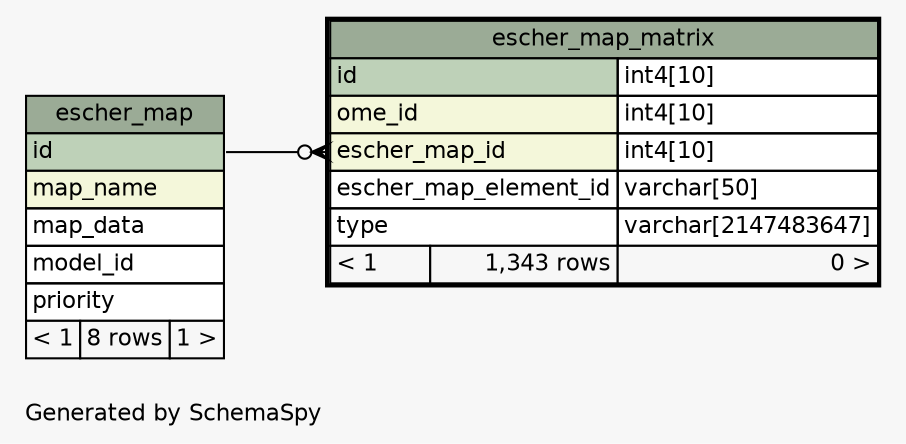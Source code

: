 // dot 2.38.0 on Mac OS X 10.10.3
// SchemaSpy rev 590
digraph "oneDegreeRelationshipsDiagram" {
  graph [
    rankdir="RL"
    bgcolor="#f7f7f7"
    label="\nGenerated by SchemaSpy"
    labeljust="l"
    nodesep="0.18"
    ranksep="0.46"
    fontname="Helvetica"
    fontsize="11"
  ];
  node [
    fontname="Helvetica"
    fontsize="11"
    shape="plaintext"
  ];
  edge [
    arrowsize="0.8"
  ];
  "escher_map_matrix":"escher_map_id":w -> "escher_map":"id":e [arrowhead=none dir=back arrowtail=crowodot];
  "escher_map" [
    label=<
    <TABLE BORDER="0" CELLBORDER="1" CELLSPACING="0" BGCOLOR="#ffffff">
      <TR><TD COLSPAN="3" BGCOLOR="#9bab96" ALIGN="CENTER">escher_map</TD></TR>
      <TR><TD PORT="id" COLSPAN="3" BGCOLOR="#bed1b8" ALIGN="LEFT">id</TD></TR>
      <TR><TD PORT="map_name" COLSPAN="3" BGCOLOR="#f4f7da" ALIGN="LEFT">map_name</TD></TR>
      <TR><TD PORT="map_data" COLSPAN="3" ALIGN="LEFT">map_data</TD></TR>
      <TR><TD PORT="model_id" COLSPAN="3" ALIGN="LEFT">model_id</TD></TR>
      <TR><TD PORT="priority" COLSPAN="3" ALIGN="LEFT">priority</TD></TR>
      <TR><TD ALIGN="LEFT" BGCOLOR="#f7f7f7">&lt; 1</TD><TD ALIGN="RIGHT" BGCOLOR="#f7f7f7">8 rows</TD><TD ALIGN="RIGHT" BGCOLOR="#f7f7f7">1 &gt;</TD></TR>
    </TABLE>>
    URL="escher_map.html"
    tooltip="escher_map"
  ];
  "escher_map_matrix" [
    label=<
    <TABLE BORDER="2" CELLBORDER="1" CELLSPACING="0" BGCOLOR="#ffffff">
      <TR><TD COLSPAN="3" BGCOLOR="#9bab96" ALIGN="CENTER">escher_map_matrix</TD></TR>
      <TR><TD PORT="id" COLSPAN="2" BGCOLOR="#bed1b8" ALIGN="LEFT">id</TD><TD PORT="id.type" ALIGN="LEFT">int4[10]</TD></TR>
      <TR><TD PORT="ome_id" COLSPAN="2" BGCOLOR="#f4f7da" ALIGN="LEFT">ome_id</TD><TD PORT="ome_id.type" ALIGN="LEFT">int4[10]</TD></TR>
      <TR><TD PORT="escher_map_id" COLSPAN="2" BGCOLOR="#f4f7da" ALIGN="LEFT">escher_map_id</TD><TD PORT="escher_map_id.type" ALIGN="LEFT">int4[10]</TD></TR>
      <TR><TD PORT="escher_map_element_id" COLSPAN="2" ALIGN="LEFT">escher_map_element_id</TD><TD PORT="escher_map_element_id.type" ALIGN="LEFT">varchar[50]</TD></TR>
      <TR><TD PORT="type" COLSPAN="2" ALIGN="LEFT">type</TD><TD PORT="type.type" ALIGN="LEFT">varchar[2147483647]</TD></TR>
      <TR><TD ALIGN="LEFT" BGCOLOR="#f7f7f7">&lt; 1</TD><TD ALIGN="RIGHT" BGCOLOR="#f7f7f7">1,343 rows</TD><TD ALIGN="RIGHT" BGCOLOR="#f7f7f7">0 &gt;</TD></TR>
    </TABLE>>
    URL="escher_map_matrix.html"
    tooltip="escher_map_matrix"
  ];
}
